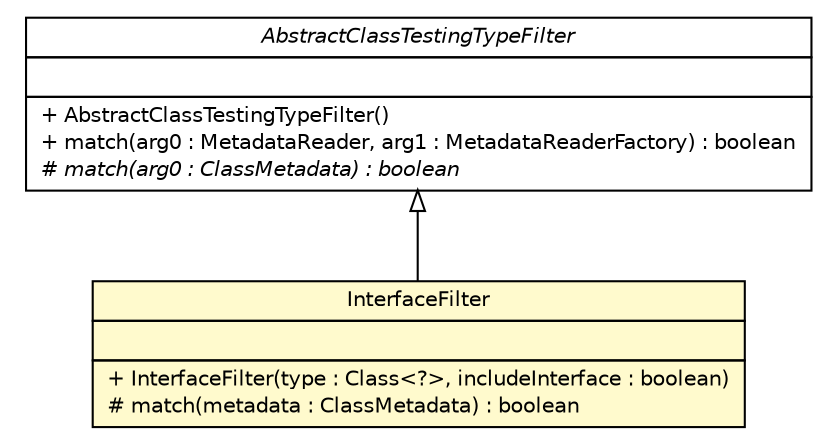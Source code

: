 #!/usr/local/bin/dot
#
# Class diagram 
# Generated by UMLGraph version R5_6-24-gf6e263 (http://www.umlgraph.org/)
#

digraph G {
	edge [fontname="Helvetica",fontsize=10,labelfontname="Helvetica",labelfontsize=10];
	node [fontname="Helvetica",fontsize=10,shape=plaintext];
	nodesep=0.25;
	ranksep=0.5;
	// top.infra.common.ClassUtils.FileAndClasspathUtils.InterfaceFilter
	c433 [label=<<table title="top.infra.common.ClassUtils.FileAndClasspathUtils.InterfaceFilter" border="0" cellborder="1" cellspacing="0" cellpadding="2" port="p" bgcolor="lemonChiffon" href="./ClassUtils.FileAndClasspathUtils.InterfaceFilter.html">
		<tr><td><table border="0" cellspacing="0" cellpadding="1">
<tr><td align="center" balign="center"> InterfaceFilter </td></tr>
		</table></td></tr>
		<tr><td><table border="0" cellspacing="0" cellpadding="1">
<tr><td align="left" balign="left">  </td></tr>
		</table></td></tr>
		<tr><td><table border="0" cellspacing="0" cellpadding="1">
<tr><td align="left" balign="left"> + InterfaceFilter(type : Class&lt;?&gt;, includeInterface : boolean) </td></tr>
<tr><td align="left" balign="left"> # match(metadata : ClassMetadata) : boolean </td></tr>
		</table></td></tr>
		</table>>, URL="./ClassUtils.FileAndClasspathUtils.InterfaceFilter.html", fontname="Helvetica", fontcolor="black", fontsize=10.0];
	//top.infra.common.ClassUtils.FileAndClasspathUtils.InterfaceFilter extends org.springframework.core.type.filter.AbstractClassTestingTypeFilter
	c438:p -> c433:p [dir=back,arrowtail=empty];
	// org.springframework.core.type.filter.AbstractClassTestingTypeFilter
	c438 [label=<<table title="org.springframework.core.type.filter.AbstractClassTestingTypeFilter" border="0" cellborder="1" cellspacing="0" cellpadding="2" port="p" href="http://java.sun.com/j2se/1.4.2/docs/api/org/springframework/core/type/filter/AbstractClassTestingTypeFilter.html">
		<tr><td><table border="0" cellspacing="0" cellpadding="1">
<tr><td align="center" balign="center"><font face="Helvetica-Oblique"> AbstractClassTestingTypeFilter </font></td></tr>
		</table></td></tr>
		<tr><td><table border="0" cellspacing="0" cellpadding="1">
<tr><td align="left" balign="left">  </td></tr>
		</table></td></tr>
		<tr><td><table border="0" cellspacing="0" cellpadding="1">
<tr><td align="left" balign="left"> + AbstractClassTestingTypeFilter() </td></tr>
<tr><td align="left" balign="left"> + match(arg0 : MetadataReader, arg1 : MetadataReaderFactory) : boolean </td></tr>
<tr><td align="left" balign="left"><font face="Helvetica-Oblique" point-size="10.0"> # match(arg0 : ClassMetadata) : boolean </font></td></tr>
		</table></td></tr>
		</table>>, URL="http://java.sun.com/j2se/1.4.2/docs/api/org/springframework/core/type/filter/AbstractClassTestingTypeFilter.html", fontname="Helvetica", fontcolor="black", fontsize=10.0];
}

